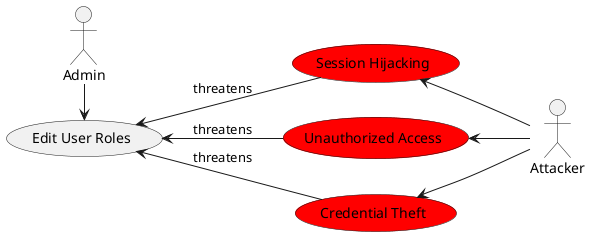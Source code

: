 @startuml EditUserRolesAbuseCases

left to right direction

actor Admin
actor Attacker

usecase (Edit User Roles)
usecase (Credential Theft) #Red
usecase (Unauthorized Access) #Red
usecase (Session Hijacking) #Red

Admin -> (Edit User Roles)
Attacker -up-> (Credential Theft)
Attacker -up-> (Unauthorized Access)
Attacker -up-> (Session Hijacking)



(Credential Theft) -up-> (Edit User Roles) : threatens
(Unauthorized Access) -up-> (Edit User Roles) : threatens
(Session Hijacking) -up-> (Edit User Roles) : threatens

@enduml